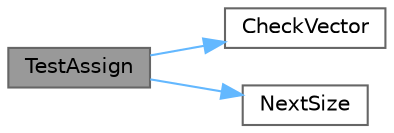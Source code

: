 digraph "TestAssign"
{
 // LATEX_PDF_SIZE
  bgcolor="transparent";
  edge [fontname=Helvetica,fontsize=10,labelfontname=Helvetica,labelfontsize=10];
  node [fontname=Helvetica,fontsize=10,shape=box,height=0.2,width=0.4];
  rankdir="LR";
  Node1 [id="Node000001",label="TestAssign",height=0.2,width=0.4,color="gray40", fillcolor="grey60", style="filled", fontcolor="black",tooltip="Test the assignment operator and swap"];
  Node1 -> Node2 [id="edge1_Node000001_Node000002",color="steelblue1",style="solid",tooltip=" "];
  Node2 [id="Node000002",label="CheckVector",height=0.2,width=0.4,color="grey40", fillcolor="white", style="filled",URL="$test__concurrent__vector_8cpp.html#aca04669671b78ddacfe4d28d08649351",tooltip="Check vector have expected size and filling"];
  Node1 -> Node3 [id="edge2_Node000001_Node000003",color="steelblue1",style="solid",tooltip=" "];
  Node3 [id="Node000003",label="NextSize",height=0.2,width=0.4,color="grey40", fillcolor="white", style="filled",URL="$test__concurrent__vector_8cpp.html#a18e18e6c6ddc33b800d66bf5448019f6",tooltip=" "];
}
